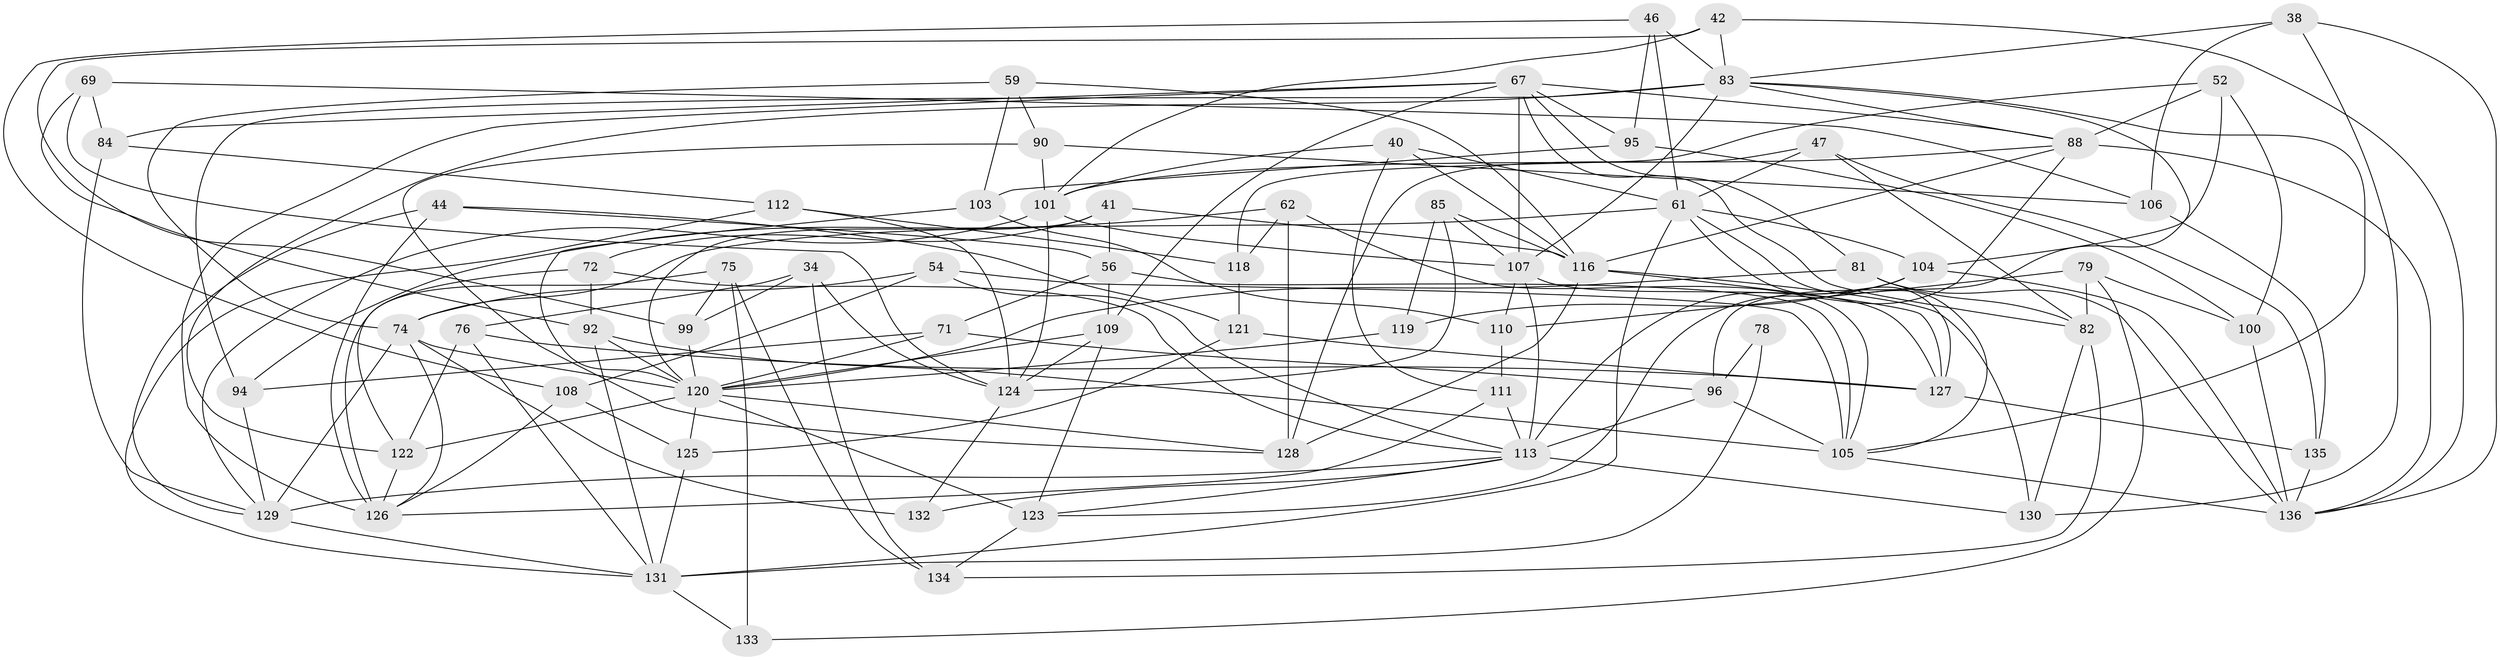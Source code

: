 // original degree distribution, {4: 1.0}
// Generated by graph-tools (version 1.1) at 2025/57/03/09/25 04:57:34]
// undirected, 68 vertices, 172 edges
graph export_dot {
graph [start="1"]
  node [color=gray90,style=filled];
  34;
  38;
  40;
  41;
  42;
  44;
  46;
  47;
  52;
  54;
  56 [super="+32"];
  59;
  61 [super="+19+31+36"];
  62 [super="+10"];
  67 [super="+23+55+51"];
  69;
  71;
  72;
  74 [super="+50+66"];
  75 [super="+60"];
  76;
  78;
  79;
  81;
  82 [super="+29"];
  83 [super="+64+65"];
  84;
  85;
  88 [super="+12+27"];
  90;
  92 [super="+80"];
  94 [super="+45"];
  95;
  96 [super="+86"];
  99;
  100;
  101 [super="+53"];
  103;
  104 [super="+6+102"];
  105 [super="+73"];
  106;
  107 [super="+13+57+93"];
  108;
  109 [super="+58"];
  110;
  111;
  112;
  113 [super="+2+87"];
  116 [super="+91"];
  118;
  119 [super="+17"];
  120 [super="+7+28+89+37"];
  121;
  122 [super="+70"];
  123 [super="+114"];
  124 [super="+97"];
  125;
  126 [super="+16+77"];
  127 [super="+117"];
  128 [super="+21+43"];
  129 [super="+15+39+49"];
  130;
  131 [super="+20+68"];
  132;
  133;
  134;
  135;
  136 [super="+11+98+25"];
  34 -- 99;
  34 -- 76;
  34 -- 134;
  34 -- 124;
  38 -- 106;
  38 -- 130;
  38 -- 83;
  38 -- 136;
  40 -- 116;
  40 -- 101;
  40 -- 111;
  40 -- 61;
  41 -- 56;
  41 -- 72;
  41 -- 116;
  41 -- 120;
  42 -- 136;
  42 -- 99;
  42 -- 83;
  42 -- 101;
  44 -- 121;
  44 -- 129;
  44 -- 126;
  44 -- 56;
  46 -- 95;
  46 -- 108;
  46 -- 83;
  46 -- 61;
  47 -- 61;
  47 -- 135;
  47 -- 128;
  47 -- 82;
  52 -- 118;
  52 -- 100;
  52 -- 104;
  52 -- 88;
  54 -- 108;
  54 -- 113;
  54 -- 74;
  54 -- 105;
  56 -- 109;
  56 -- 105 [weight=2];
  56 -- 71;
  59 -- 90;
  59 -- 103;
  59 -- 74;
  59 -- 116;
  61 -- 104 [weight=2];
  61 -- 131;
  61 -- 127 [weight=2];
  61 -- 74;
  61 -- 105;
  62 -- 105;
  62 -- 118;
  62 -- 94 [weight=2];
  62 -- 128 [weight=2];
  67 -- 81;
  67 -- 84;
  67 -- 88;
  67 -- 107 [weight=3];
  67 -- 109;
  67 -- 126;
  67 -- 95;
  67 -- 82;
  69 -- 106;
  69 -- 84;
  69 -- 124;
  69 -- 92;
  71 -- 120;
  71 -- 94;
  71 -- 96;
  72 -- 92;
  72 -- 122;
  72 -- 113;
  74 -- 120 [weight=2];
  74 -- 129 [weight=2];
  74 -- 132 [weight=2];
  74 -- 126;
  75 -- 133 [weight=2];
  75 -- 134;
  75 -- 99;
  75 -- 126 [weight=2];
  76 -- 122;
  76 -- 131;
  76 -- 127;
  78 -- 131 [weight=2];
  78 -- 96 [weight=2];
  79 -- 100;
  79 -- 110;
  79 -- 82;
  79 -- 133;
  81 -- 82;
  81 -- 136;
  81 -- 120;
  82 -- 130;
  82 -- 134;
  83 -- 96;
  83 -- 94 [weight=2];
  83 -- 88;
  83 -- 107;
  83 -- 122;
  83 -- 105;
  84 -- 112;
  84 -- 129;
  85 -- 124;
  85 -- 119;
  85 -- 116;
  85 -- 107;
  88 -- 116;
  88 -- 136 [weight=2];
  88 -- 101;
  88 -- 123;
  90 -- 106;
  90 -- 101;
  90 -- 128;
  92 -- 131;
  92 -- 120 [weight=2];
  92 -- 105;
  94 -- 129;
  95 -- 100;
  95 -- 103;
  96 -- 113 [weight=2];
  96 -- 105 [weight=2];
  99 -- 120;
  100 -- 136;
  101 -- 129 [weight=2];
  101 -- 107;
  101 -- 124;
  103 -- 110;
  103 -- 120;
  104 -- 136 [weight=2];
  104 -- 119 [weight=2];
  104 -- 113;
  105 -- 136;
  106 -- 135;
  107 -- 110;
  107 -- 127;
  107 -- 113 [weight=2];
  108 -- 126;
  108 -- 125;
  109 -- 124 [weight=2];
  109 -- 120;
  109 -- 123;
  110 -- 111;
  111 -- 113;
  111 -- 126;
  112 -- 131;
  112 -- 124;
  112 -- 118;
  113 -- 130;
  113 -- 123;
  113 -- 129;
  113 -- 132;
  116 -- 128 [weight=2];
  116 -- 130;
  116 -- 127 [weight=2];
  118 -- 121;
  119 -- 120 [weight=3];
  120 -- 128 [weight=2];
  120 -- 125;
  120 -- 122 [weight=2];
  120 -- 123 [weight=2];
  121 -- 125;
  121 -- 127;
  122 -- 126;
  123 -- 134;
  124 -- 132;
  125 -- 131;
  127 -- 135;
  129 -- 131 [weight=2];
  131 -- 133;
  135 -- 136;
}
